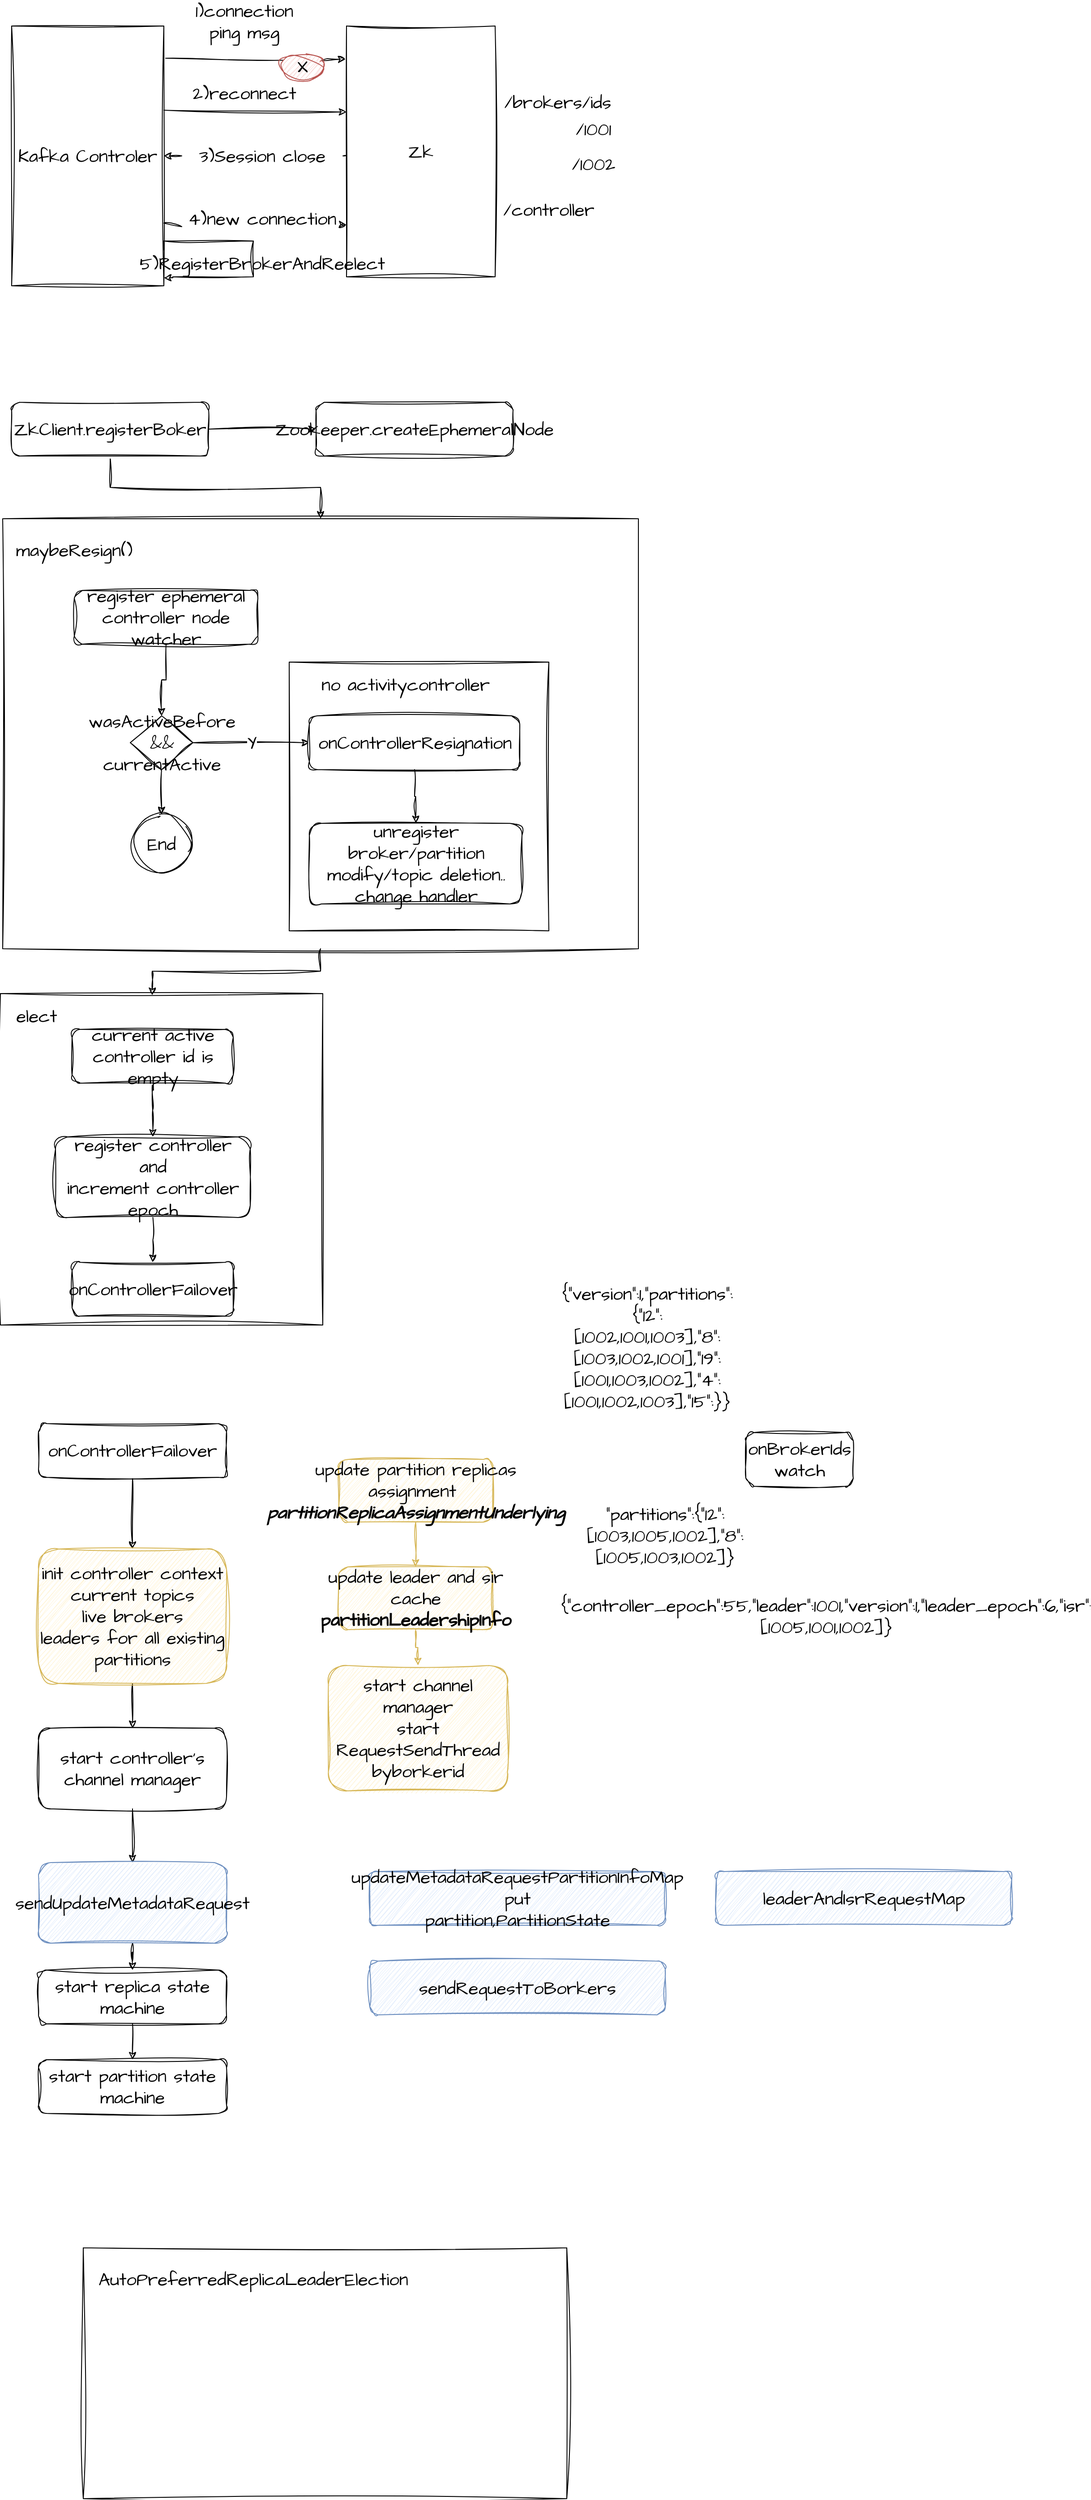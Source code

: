 <mxfile version="20.8.20" type="github">
  <diagram id="C5RBs43oDa-KdzZeNtuy" name="Page-1">
    <mxGraphModel dx="1021" dy="725" grid="1" gridSize="10" guides="1" tooltips="1" connect="1" arrows="1" fold="1" page="1" pageScale="1" pageWidth="827" pageHeight="1169" math="0" shadow="0">
      <root>
        <mxCell id="WIyWlLk6GJQsqaUBKTNV-0" />
        <mxCell id="WIyWlLk6GJQsqaUBKTNV-1" parent="WIyWlLk6GJQsqaUBKTNV-0" />
        <mxCell id="egi0bB2MHMF-HuieAXsn-64" value="" style="rounded=0;whiteSpace=wrap;html=1;sketch=1;hachureGap=4;jiggle=2;curveFitting=1;fontFamily=Architects Daughter;fontSource=https%3A%2F%2Ffonts.googleapis.com%2Fcss%3Ffamily%3DArchitects%2BDaughter;fontSize=20;" parent="WIyWlLk6GJQsqaUBKTNV-1" vertex="1">
          <mxGeometry x="27.5" y="1250" width="360" height="370" as="geometry" />
        </mxCell>
        <mxCell id="egi0bB2MHMF-HuieAXsn-65" style="edgeStyle=orthogonalEdgeStyle;rounded=0;sketch=1;hachureGap=4;jiggle=2;curveFitting=1;orthogonalLoop=1;jettySize=auto;html=1;entryX=0.471;entryY=0.005;entryDx=0;entryDy=0;entryPerimeter=0;fontFamily=Architects Daughter;fontSource=https%3A%2F%2Ffonts.googleapis.com%2Fcss%3Ffamily%3DArchitects%2BDaughter;fontSize=16;" parent="WIyWlLk6GJQsqaUBKTNV-1" source="egi0bB2MHMF-HuieAXsn-49" target="egi0bB2MHMF-HuieAXsn-64" edge="1">
          <mxGeometry relative="1" as="geometry" />
        </mxCell>
        <mxCell id="egi0bB2MHMF-HuieAXsn-49" value="" style="rounded=0;whiteSpace=wrap;html=1;sketch=1;hachureGap=4;jiggle=2;curveFitting=1;fontFamily=Architects Daughter;fontSource=https%3A%2F%2Ffonts.googleapis.com%2Fcss%3Ffamily%3DArchitects%2BDaughter;fontSize=20;" parent="WIyWlLk6GJQsqaUBKTNV-1" vertex="1">
          <mxGeometry x="30" y="720" width="710" height="480" as="geometry" />
        </mxCell>
        <mxCell id="egi0bB2MHMF-HuieAXsn-43" value="" style="rounded=0;whiteSpace=wrap;html=1;sketch=1;hachureGap=4;jiggle=2;curveFitting=1;fontFamily=Architects Daughter;fontSource=https%3A%2F%2Ffonts.googleapis.com%2Fcss%3Ffamily%3DArchitects%2BDaughter;fontSize=20;" parent="WIyWlLk6GJQsqaUBKTNV-1" vertex="1">
          <mxGeometry x="350" y="880" width="290" height="300" as="geometry" />
        </mxCell>
        <mxCell id="egi0bB2MHMF-HuieAXsn-0" value="Kafka Controler" style="rounded=0;whiteSpace=wrap;html=1;sketch=1;hachureGap=4;jiggle=2;curveFitting=1;fontFamily=Architects Daughter;fontSource=https%3A%2F%2Ffonts.googleapis.com%2Fcss%3Ffamily%3DArchitects%2BDaughter;fontSize=20;" parent="WIyWlLk6GJQsqaUBKTNV-1" vertex="1">
          <mxGeometry x="40" y="170" width="170" height="290" as="geometry" />
        </mxCell>
        <mxCell id="egi0bB2MHMF-HuieAXsn-1" value="Zk" style="rounded=0;whiteSpace=wrap;html=1;sketch=1;hachureGap=4;jiggle=2;curveFitting=1;fontFamily=Architects Daughter;fontSource=https%3A%2F%2Ffonts.googleapis.com%2Fcss%3Ffamily%3DArchitects%2BDaughter;fontSize=20;" parent="WIyWlLk6GJQsqaUBKTNV-1" vertex="1">
          <mxGeometry x="414" y="170" width="166" height="280" as="geometry" />
        </mxCell>
        <mxCell id="egi0bB2MHMF-HuieAXsn-2" value="" style="endArrow=classic;html=1;rounded=0;sketch=1;hachureGap=4;jiggle=2;curveFitting=1;fontFamily=Architects Daughter;fontSource=https%3A%2F%2Ffonts.googleapis.com%2Fcss%3Ffamily%3DArchitects%2BDaughter;fontSize=16;entryX=-0.006;entryY=0.132;entryDx=0;entryDy=0;exitX=1;exitY=0.25;exitDx=0;exitDy=0;startArrow=none;entryPerimeter=0;" parent="WIyWlLk6GJQsqaUBKTNV-1" source="egi0bB2MHMF-HuieAXsn-4" target="egi0bB2MHMF-HuieAXsn-1" edge="1">
          <mxGeometry width="50" height="50" relative="1" as="geometry">
            <mxPoint x="230" y="210" as="sourcePoint" />
            <mxPoint x="280" y="160" as="targetPoint" />
          </mxGeometry>
        </mxCell>
        <mxCell id="egi0bB2MHMF-HuieAXsn-3" value="1)connection&lt;br&gt;ping msg" style="text;html=1;strokeColor=none;fillColor=none;align=center;verticalAlign=middle;whiteSpace=wrap;rounded=0;fontSize=20;fontFamily=Architects Daughter;" parent="WIyWlLk6GJQsqaUBKTNV-1" vertex="1">
          <mxGeometry x="270" y="150" width="60" height="30" as="geometry" />
        </mxCell>
        <mxCell id="egi0bB2MHMF-HuieAXsn-5" value="" style="endArrow=none;html=1;rounded=0;sketch=1;hachureGap=4;jiggle=2;curveFitting=1;fontFamily=Architects Daughter;fontSource=https%3A%2F%2Ffonts.googleapis.com%2Fcss%3Ffamily%3DArchitects%2BDaughter;fontSize=16;entryX=0;entryY=0.25;entryDx=0;entryDy=0;exitX=1.012;exitY=0.124;exitDx=0;exitDy=0;exitPerimeter=0;" parent="WIyWlLk6GJQsqaUBKTNV-1" source="egi0bB2MHMF-HuieAXsn-0" target="egi0bB2MHMF-HuieAXsn-4" edge="1">
          <mxGeometry width="50" height="50" relative="1" as="geometry">
            <mxPoint x="210" y="243" as="sourcePoint" />
            <mxPoint x="414" y="205" as="targetPoint" />
          </mxGeometry>
        </mxCell>
        <mxCell id="egi0bB2MHMF-HuieAXsn-4" value="X" style="ellipse;whiteSpace=wrap;html=1;sketch=1;hachureGap=4;jiggle=2;curveFitting=1;fontFamily=Architects Daughter;fontSource=https%3A%2F%2Ffonts.googleapis.com%2Fcss%3Ffamily%3DArchitects%2BDaughter;fontSize=20;fillColor=#f8cecc;strokeColor=#b85450;" parent="WIyWlLk6GJQsqaUBKTNV-1" vertex="1">
          <mxGeometry x="340" y="200" width="50" height="30" as="geometry" />
        </mxCell>
        <mxCell id="egi0bB2MHMF-HuieAXsn-8" value="" style="endArrow=classic;html=1;rounded=0;sketch=1;hachureGap=4;jiggle=2;curveFitting=1;fontFamily=Architects Daughter;fontSource=https%3A%2F%2Ffonts.googleapis.com%2Fcss%3Ffamily%3DArchitects%2BDaughter;fontSize=16;entryX=0;entryY=0.8;entryDx=0;entryDy=0;entryPerimeter=0;" parent="WIyWlLk6GJQsqaUBKTNV-1" edge="1">
          <mxGeometry width="50" height="50" relative="1" as="geometry">
            <mxPoint x="210" y="264" as="sourcePoint" />
            <mxPoint x="414" y="266" as="targetPoint" />
          </mxGeometry>
        </mxCell>
        <mxCell id="egi0bB2MHMF-HuieAXsn-9" value="2)reconnect" style="text;html=1;strokeColor=none;fillColor=none;align=center;verticalAlign=middle;whiteSpace=wrap;rounded=0;fontSize=20;fontFamily=Architects Daughter;" parent="WIyWlLk6GJQsqaUBKTNV-1" vertex="1">
          <mxGeometry x="270" y="230" width="60" height="30" as="geometry" />
        </mxCell>
        <mxCell id="egi0bB2MHMF-HuieAXsn-10" value="" style="endArrow=classic;html=1;rounded=0;sketch=1;hachureGap=4;jiggle=2;curveFitting=1;fontFamily=Architects Daughter;fontSource=https%3A%2F%2Ffonts.googleapis.com%2Fcss%3Ffamily%3DArchitects%2BDaughter;fontSize=16;entryX=1;entryY=0.5;entryDx=0;entryDy=0;startArrow=none;" parent="WIyWlLk6GJQsqaUBKTNV-1" source="egi0bB2MHMF-HuieAXsn-7" target="egi0bB2MHMF-HuieAXsn-0" edge="1">
          <mxGeometry width="50" height="50" relative="1" as="geometry">
            <mxPoint x="414" y="314.5" as="sourcePoint" />
            <mxPoint x="334" y="314.5" as="targetPoint" />
          </mxGeometry>
        </mxCell>
        <mxCell id="egi0bB2MHMF-HuieAXsn-13" value="" style="endArrow=classic;html=1;rounded=0;sketch=1;hachureGap=4;jiggle=2;curveFitting=1;fontFamily=Architects Daughter;fontSource=https%3A%2F%2Ffonts.googleapis.com%2Fcss%3Ffamily%3DArchitects%2BDaughter;fontSize=16;entryX=0;entryY=0.8;entryDx=0;entryDy=0;entryPerimeter=0;startArrow=none;" parent="WIyWlLk6GJQsqaUBKTNV-1" source="egi0bB2MHMF-HuieAXsn-15" edge="1">
          <mxGeometry width="50" height="50" relative="1" as="geometry">
            <mxPoint x="210" y="390" as="sourcePoint" />
            <mxPoint x="414" y="392" as="targetPoint" />
          </mxGeometry>
        </mxCell>
        <mxCell id="egi0bB2MHMF-HuieAXsn-14" value="" style="endArrow=none;html=1;rounded=0;sketch=1;hachureGap=4;jiggle=2;curveFitting=1;fontFamily=Architects Daughter;fontSource=https%3A%2F%2Ffonts.googleapis.com%2Fcss%3Ffamily%3DArchitects%2BDaughter;fontSize=16;entryX=1;entryY=0.5;entryDx=0;entryDy=0;" parent="WIyWlLk6GJQsqaUBKTNV-1" target="egi0bB2MHMF-HuieAXsn-7" edge="1">
          <mxGeometry width="50" height="50" relative="1" as="geometry">
            <mxPoint x="414" y="314.5" as="sourcePoint" />
            <mxPoint x="210" y="315" as="targetPoint" />
          </mxGeometry>
        </mxCell>
        <mxCell id="egi0bB2MHMF-HuieAXsn-7" value="3)Session&amp;nbsp;close" style="text;html=1;strokeColor=none;fillColor=none;align=center;verticalAlign=middle;whiteSpace=wrap;rounded=0;fontSize=20;fontFamily=Architects Daughter;" parent="WIyWlLk6GJQsqaUBKTNV-1" vertex="1">
          <mxGeometry x="230" y="300" width="180" height="30" as="geometry" />
        </mxCell>
        <mxCell id="egi0bB2MHMF-HuieAXsn-16" value="" style="endArrow=none;html=1;rounded=0;sketch=1;hachureGap=4;jiggle=2;curveFitting=1;fontFamily=Architects Daughter;fontSource=https%3A%2F%2Ffonts.googleapis.com%2Fcss%3Ffamily%3DArchitects%2BDaughter;fontSize=16;entryX=0;entryY=0.8;entryDx=0;entryDy=0;entryPerimeter=0;" parent="WIyWlLk6GJQsqaUBKTNV-1" target="egi0bB2MHMF-HuieAXsn-15" edge="1">
          <mxGeometry width="50" height="50" relative="1" as="geometry">
            <mxPoint x="210" y="390" as="sourcePoint" />
            <mxPoint x="414" y="392" as="targetPoint" />
          </mxGeometry>
        </mxCell>
        <mxCell id="egi0bB2MHMF-HuieAXsn-15" value="4)new connection" style="text;html=1;strokeColor=none;fillColor=none;align=center;verticalAlign=middle;whiteSpace=wrap;rounded=0;fontSize=20;fontFamily=Architects Daughter;" parent="WIyWlLk6GJQsqaUBKTNV-1" vertex="1">
          <mxGeometry x="230" y="370" width="180" height="30" as="geometry" />
        </mxCell>
        <mxCell id="egi0bB2MHMF-HuieAXsn-17" value="" style="endArrow=classic;html=1;rounded=0;sketch=1;hachureGap=4;jiggle=2;curveFitting=1;fontFamily=Architects Daughter;fontSource=https%3A%2F%2Ffonts.googleapis.com%2Fcss%3Ffamily%3DArchitects%2BDaughter;fontSize=16;edgeStyle=orthogonalEdgeStyle;entryX=1;entryY=0.969;entryDx=0;entryDy=0;entryPerimeter=0;" parent="WIyWlLk6GJQsqaUBKTNV-1" target="egi0bB2MHMF-HuieAXsn-0" edge="1">
          <mxGeometry width="50" height="50" relative="1" as="geometry">
            <mxPoint x="210" y="420" as="sourcePoint" />
            <mxPoint x="220" y="470" as="targetPoint" />
            <Array as="points">
              <mxPoint x="210" y="410" />
              <mxPoint x="310" y="410" />
              <mxPoint x="310" y="450" />
              <mxPoint x="220" y="450" />
              <mxPoint x="220" y="451" />
            </Array>
          </mxGeometry>
        </mxCell>
        <mxCell id="egi0bB2MHMF-HuieAXsn-18" value="5)RegisterBrokerAndReelect" style="text;html=1;strokeColor=none;fillColor=none;align=center;verticalAlign=middle;whiteSpace=wrap;rounded=0;fontSize=20;fontFamily=Architects Daughter;" parent="WIyWlLk6GJQsqaUBKTNV-1" vertex="1">
          <mxGeometry x="230" y="420" width="180" height="30" as="geometry" />
        </mxCell>
        <mxCell id="egi0bB2MHMF-HuieAXsn-19" value="/brokers/ids" style="text;html=1;strokeColor=none;fillColor=none;align=center;verticalAlign=middle;whiteSpace=wrap;rounded=0;fontSize=20;fontFamily=Architects Daughter;" parent="WIyWlLk6GJQsqaUBKTNV-1" vertex="1">
          <mxGeometry x="620" y="240" width="60" height="30" as="geometry" />
        </mxCell>
        <mxCell id="egi0bB2MHMF-HuieAXsn-20" value="/controller" style="text;html=1;strokeColor=none;fillColor=none;align=center;verticalAlign=middle;whiteSpace=wrap;rounded=0;fontSize=20;fontFamily=Architects Daughter;" parent="WIyWlLk6GJQsqaUBKTNV-1" vertex="1">
          <mxGeometry x="610" y="360" width="60" height="30" as="geometry" />
        </mxCell>
        <mxCell id="egi0bB2MHMF-HuieAXsn-21" value="/1001" style="text;html=1;strokeColor=none;fillColor=none;align=center;verticalAlign=middle;whiteSpace=wrap;rounded=0;fontSize=20;fontFamily=Architects Daughter;" parent="WIyWlLk6GJQsqaUBKTNV-1" vertex="1">
          <mxGeometry x="660" y="270" width="60" height="30" as="geometry" />
        </mxCell>
        <mxCell id="egi0bB2MHMF-HuieAXsn-22" value="/1002" style="text;html=1;strokeColor=none;fillColor=none;align=center;verticalAlign=middle;whiteSpace=wrap;rounded=0;fontSize=20;fontFamily=Architects Daughter;" parent="WIyWlLk6GJQsqaUBKTNV-1" vertex="1">
          <mxGeometry x="660" y="309" width="60" height="30" as="geometry" />
        </mxCell>
        <mxCell id="egi0bB2MHMF-HuieAXsn-25" style="edgeStyle=orthogonalEdgeStyle;rounded=0;sketch=1;hachureGap=4;jiggle=2;curveFitting=1;orthogonalLoop=1;jettySize=auto;html=1;entryX=0;entryY=0.5;entryDx=0;entryDy=0;fontFamily=Architects Daughter;fontSource=https%3A%2F%2Ffonts.googleapis.com%2Fcss%3Ffamily%3DArchitects%2BDaughter;fontSize=16;" parent="WIyWlLk6GJQsqaUBKTNV-1" source="egi0bB2MHMF-HuieAXsn-23" target="egi0bB2MHMF-HuieAXsn-24" edge="1">
          <mxGeometry relative="1" as="geometry" />
        </mxCell>
        <mxCell id="egi0bB2MHMF-HuieAXsn-66" style="edgeStyle=orthogonalEdgeStyle;rounded=0;sketch=1;hachureGap=4;jiggle=2;curveFitting=1;orthogonalLoop=1;jettySize=auto;html=1;entryX=0.5;entryY=0;entryDx=0;entryDy=0;fontFamily=Architects Daughter;fontSource=https%3A%2F%2Ffonts.googleapis.com%2Fcss%3Ffamily%3DArchitects%2BDaughter;fontSize=16;" parent="WIyWlLk6GJQsqaUBKTNV-1" source="egi0bB2MHMF-HuieAXsn-23" target="egi0bB2MHMF-HuieAXsn-49" edge="1">
          <mxGeometry relative="1" as="geometry" />
        </mxCell>
        <mxCell id="egi0bB2MHMF-HuieAXsn-23" value="ZkClient.registerBoker" style="rounded=1;whiteSpace=wrap;html=1;sketch=1;hachureGap=4;jiggle=2;curveFitting=1;fontFamily=Architects Daughter;fontSource=https%3A%2F%2Ffonts.googleapis.com%2Fcss%3Ffamily%3DArchitects%2BDaughter;fontSize=20;" parent="WIyWlLk6GJQsqaUBKTNV-1" vertex="1">
          <mxGeometry x="40" y="590" width="220" height="60" as="geometry" />
        </mxCell>
        <mxCell id="egi0bB2MHMF-HuieAXsn-24" value="Zookeeper.createEphemeralNode" style="rounded=1;whiteSpace=wrap;html=1;sketch=1;hachureGap=4;jiggle=2;curveFitting=1;fontFamily=Architects Daughter;fontSource=https%3A%2F%2Ffonts.googleapis.com%2Fcss%3Ffamily%3DArchitects%2BDaughter;fontSize=20;" parent="WIyWlLk6GJQsqaUBKTNV-1" vertex="1">
          <mxGeometry x="380" y="590" width="220" height="60" as="geometry" />
        </mxCell>
        <mxCell id="egi0bB2MHMF-HuieAXsn-28" value="maybeResign()" style="text;html=1;strokeColor=none;fillColor=none;align=center;verticalAlign=middle;whiteSpace=wrap;rounded=0;fontSize=20;fontFamily=Architects Daughter;" parent="WIyWlLk6GJQsqaUBKTNV-1" vertex="1">
          <mxGeometry x="80" y="740" width="60" height="30" as="geometry" />
        </mxCell>
        <mxCell id="egi0bB2MHMF-HuieAXsn-50" style="edgeStyle=orthogonalEdgeStyle;rounded=0;sketch=1;hachureGap=4;jiggle=2;curveFitting=1;orthogonalLoop=1;jettySize=auto;html=1;entryX=0.5;entryY=0;entryDx=0;entryDy=0;fontFamily=Architects Daughter;fontSource=https%3A%2F%2Ffonts.googleapis.com%2Fcss%3Ffamily%3DArchitects%2BDaughter;fontSize=16;" parent="WIyWlLk6GJQsqaUBKTNV-1" source="egi0bB2MHMF-HuieAXsn-32" target="egi0bB2MHMF-HuieAXsn-34" edge="1">
          <mxGeometry relative="1" as="geometry" />
        </mxCell>
        <mxCell id="egi0bB2MHMF-HuieAXsn-32" value="register ephemeral controller node&lt;br&gt;watcher" style="rounded=1;whiteSpace=wrap;html=1;sketch=1;hachureGap=4;jiggle=2;curveFitting=1;fontFamily=Architects Daughter;fontSource=https%3A%2F%2Ffonts.googleapis.com%2Fcss%3Ffamily%3DArchitects%2BDaughter;fontSize=20;" parent="WIyWlLk6GJQsqaUBKTNV-1" vertex="1">
          <mxGeometry x="110" y="800" width="205" height="60" as="geometry" />
        </mxCell>
        <mxCell id="egi0bB2MHMF-HuieAXsn-37" style="edgeStyle=orthogonalEdgeStyle;rounded=0;sketch=1;hachureGap=4;jiggle=2;curveFitting=1;orthogonalLoop=1;jettySize=auto;html=1;fontFamily=Architects Daughter;fontSource=https%3A%2F%2Ffonts.googleapis.com%2Fcss%3Ffamily%3DArchitects%2BDaughter;fontSize=16;" parent="WIyWlLk6GJQsqaUBKTNV-1" source="egi0bB2MHMF-HuieAXsn-34" target="egi0bB2MHMF-HuieAXsn-36" edge="1">
          <mxGeometry relative="1" as="geometry" />
        </mxCell>
        <mxCell id="egi0bB2MHMF-HuieAXsn-38" value="Y" style="edgeLabel;html=1;align=center;verticalAlign=middle;resizable=0;points=[];fontSize=20;fontFamily=Architects Daughter;" parent="egi0bB2MHMF-HuieAXsn-37" vertex="1" connectable="0">
          <mxGeometry x="-0.008" relative="1" as="geometry">
            <mxPoint x="1" as="offset" />
          </mxGeometry>
        </mxCell>
        <mxCell id="egi0bB2MHMF-HuieAXsn-47" style="edgeStyle=orthogonalEdgeStyle;rounded=0;sketch=1;hachureGap=4;jiggle=2;curveFitting=1;orthogonalLoop=1;jettySize=auto;html=1;entryX=0.5;entryY=0;entryDx=0;entryDy=0;fontFamily=Architects Daughter;fontSource=https%3A%2F%2Ffonts.googleapis.com%2Fcss%3Ffamily%3DArchitects%2BDaughter;fontSize=16;" parent="WIyWlLk6GJQsqaUBKTNV-1" source="egi0bB2MHMF-HuieAXsn-34" target="egi0bB2MHMF-HuieAXsn-46" edge="1">
          <mxGeometry relative="1" as="geometry" />
        </mxCell>
        <mxCell id="egi0bB2MHMF-HuieAXsn-34" value="wasActiveBefore&lt;br&gt;&amp;amp;&amp;amp;&lt;br&gt;currentActive" style="rhombus;whiteSpace=wrap;html=1;sketch=1;hachureGap=4;jiggle=2;curveFitting=1;fontFamily=Architects Daughter;fontSource=https%3A%2F%2Ffonts.googleapis.com%2Fcss%3Ffamily%3DArchitects%2BDaughter;fontSize=20;" parent="WIyWlLk6GJQsqaUBKTNV-1" vertex="1">
          <mxGeometry x="172.5" y="940" width="70" height="60" as="geometry" />
        </mxCell>
        <mxCell id="egi0bB2MHMF-HuieAXsn-45" value="" style="edgeStyle=orthogonalEdgeStyle;rounded=0;sketch=1;hachureGap=4;jiggle=2;curveFitting=1;orthogonalLoop=1;jettySize=auto;html=1;fontFamily=Architects Daughter;fontSource=https%3A%2F%2Ffonts.googleapis.com%2Fcss%3Ffamily%3DArchitects%2BDaughter;fontSize=16;" parent="WIyWlLk6GJQsqaUBKTNV-1" source="egi0bB2MHMF-HuieAXsn-36" target="egi0bB2MHMF-HuieAXsn-39" edge="1">
          <mxGeometry relative="1" as="geometry" />
        </mxCell>
        <mxCell id="egi0bB2MHMF-HuieAXsn-36" value="onControllerResignation" style="rounded=1;whiteSpace=wrap;html=1;sketch=1;hachureGap=4;jiggle=2;curveFitting=1;fontFamily=Architects Daughter;fontSource=https%3A%2F%2Ffonts.googleapis.com%2Fcss%3Ffamily%3DArchitects%2BDaughter;fontSize=20;" parent="WIyWlLk6GJQsqaUBKTNV-1" vertex="1">
          <mxGeometry x="372.5" y="940" width="235" height="60" as="geometry" />
        </mxCell>
        <mxCell id="egi0bB2MHMF-HuieAXsn-39" value="unregister broker/partition modify/topic deletion.. change handler" style="rounded=1;whiteSpace=wrap;html=1;sketch=1;hachureGap=4;jiggle=2;curveFitting=1;fontFamily=Architects Daughter;fontSource=https%3A%2F%2Ffonts.googleapis.com%2Fcss%3Ffamily%3DArchitects%2BDaughter;fontSize=20;" parent="WIyWlLk6GJQsqaUBKTNV-1" vertex="1">
          <mxGeometry x="372.5" y="1060" width="237.5" height="90" as="geometry" />
        </mxCell>
        <mxCell id="egi0bB2MHMF-HuieAXsn-40" value="no activitycontroller" style="text;html=1;strokeColor=none;fillColor=none;align=center;verticalAlign=middle;whiteSpace=wrap;rounded=0;fontSize=20;fontFamily=Architects Daughter;" parent="WIyWlLk6GJQsqaUBKTNV-1" vertex="1">
          <mxGeometry x="370" y="890" width="220" height="30" as="geometry" />
        </mxCell>
        <mxCell id="egi0bB2MHMF-HuieAXsn-46" value="End" style="ellipse;whiteSpace=wrap;html=1;aspect=fixed;sketch=1;hachureGap=4;jiggle=2;curveFitting=1;fontFamily=Architects Daughter;fontSource=https%3A%2F%2Ffonts.googleapis.com%2Fcss%3Ffamily%3DArchitects%2BDaughter;fontSize=20;" parent="WIyWlLk6GJQsqaUBKTNV-1" vertex="1">
          <mxGeometry x="175" y="1050" width="65" height="65" as="geometry" />
        </mxCell>
        <mxCell id="egi0bB2MHMF-HuieAXsn-61" value="" style="edgeStyle=orthogonalEdgeStyle;rounded=0;sketch=1;hachureGap=4;jiggle=2;curveFitting=1;orthogonalLoop=1;jettySize=auto;html=1;fontFamily=Architects Daughter;fontSource=https%3A%2F%2Ffonts.googleapis.com%2Fcss%3Ffamily%3DArchitects%2BDaughter;fontSize=16;" parent="WIyWlLk6GJQsqaUBKTNV-1" source="egi0bB2MHMF-HuieAXsn-51" target="egi0bB2MHMF-HuieAXsn-59" edge="1">
          <mxGeometry relative="1" as="geometry" />
        </mxCell>
        <mxCell id="egi0bB2MHMF-HuieAXsn-51" value="current active controller id is empty" style="rounded=1;whiteSpace=wrap;html=1;sketch=1;hachureGap=4;jiggle=2;curveFitting=1;fontFamily=Architects Daughter;fontSource=https%3A%2F%2Ffonts.googleapis.com%2Fcss%3Ffamily%3DArchitects%2BDaughter;fontSize=20;" parent="WIyWlLk6GJQsqaUBKTNV-1" vertex="1">
          <mxGeometry x="107.5" y="1290" width="180" height="60" as="geometry" />
        </mxCell>
        <mxCell id="egi0bB2MHMF-HuieAXsn-63" value="" style="edgeStyle=orthogonalEdgeStyle;rounded=0;sketch=1;hachureGap=4;jiggle=2;curveFitting=1;orthogonalLoop=1;jettySize=auto;html=1;fontFamily=Architects Daughter;fontSource=https%3A%2F%2Ffonts.googleapis.com%2Fcss%3Ffamily%3DArchitects%2BDaughter;fontSize=16;" parent="WIyWlLk6GJQsqaUBKTNV-1" source="egi0bB2MHMF-HuieAXsn-59" target="egi0bB2MHMF-HuieAXsn-62" edge="1">
          <mxGeometry relative="1" as="geometry" />
        </mxCell>
        <mxCell id="egi0bB2MHMF-HuieAXsn-59" value="register controller&lt;br&gt;and&lt;br&gt;increment controller epoch" style="rounded=1;whiteSpace=wrap;html=1;sketch=1;hachureGap=4;jiggle=2;curveFitting=1;fontFamily=Architects Daughter;fontSource=https%3A%2F%2Ffonts.googleapis.com%2Fcss%3Ffamily%3DArchitects%2BDaughter;fontSize=20;" parent="WIyWlLk6GJQsqaUBKTNV-1" vertex="1">
          <mxGeometry x="89" y="1410" width="217.5" height="90" as="geometry" />
        </mxCell>
        <mxCell id="egi0bB2MHMF-HuieAXsn-60" value="elect" style="text;html=1;strokeColor=none;fillColor=none;align=center;verticalAlign=middle;whiteSpace=wrap;rounded=0;fontSize=20;fontFamily=Architects Daughter;" parent="WIyWlLk6GJQsqaUBKTNV-1" vertex="1">
          <mxGeometry x="37.5" y="1260" width="60" height="30" as="geometry" />
        </mxCell>
        <mxCell id="egi0bB2MHMF-HuieAXsn-62" value="onControllerFailover" style="rounded=1;whiteSpace=wrap;html=1;sketch=1;hachureGap=4;jiggle=2;curveFitting=1;fontFamily=Architects Daughter;fontSource=https%3A%2F%2Ffonts.googleapis.com%2Fcss%3Ffamily%3DArchitects%2BDaughter;fontSize=20;" parent="WIyWlLk6GJQsqaUBKTNV-1" vertex="1">
          <mxGeometry x="107.5" y="1550" width="180" height="60" as="geometry" />
        </mxCell>
        <mxCell id="egi0bB2MHMF-HuieAXsn-67" value="onBrokerIds watch" style="rounded=1;whiteSpace=wrap;html=1;sketch=1;hachureGap=4;jiggle=2;curveFitting=1;fontFamily=Architects Daughter;fontSource=https%3A%2F%2Ffonts.googleapis.com%2Fcss%3Ffamily%3DArchitects%2BDaughter;fontSize=20;" parent="WIyWlLk6GJQsqaUBKTNV-1" vertex="1">
          <mxGeometry x="860" y="1740" width="120" height="60" as="geometry" />
        </mxCell>
        <mxCell id="egi0bB2MHMF-HuieAXsn-74" value="" style="edgeStyle=orthogonalEdgeStyle;rounded=0;sketch=1;hachureGap=4;jiggle=2;curveFitting=1;orthogonalLoop=1;jettySize=auto;html=1;fontFamily=Architects Daughter;fontSource=https%3A%2F%2Ffonts.googleapis.com%2Fcss%3Ffamily%3DArchitects%2BDaughter;fontSize=16;" parent="WIyWlLk6GJQsqaUBKTNV-1" source="egi0bB2MHMF-HuieAXsn-68" target="egi0bB2MHMF-HuieAXsn-70" edge="1">
          <mxGeometry relative="1" as="geometry" />
        </mxCell>
        <mxCell id="egi0bB2MHMF-HuieAXsn-68" value="onControllerFailover" style="rounded=1;whiteSpace=wrap;html=1;sketch=1;hachureGap=4;jiggle=2;curveFitting=1;fontFamily=Architects Daughter;fontSource=https%3A%2F%2Ffonts.googleapis.com%2Fcss%3Ffamily%3DArchitects%2BDaughter;fontSize=20;" parent="WIyWlLk6GJQsqaUBKTNV-1" vertex="1">
          <mxGeometry x="70" y="1730" width="210" height="60" as="geometry" />
        </mxCell>
        <mxCell id="egi0bB2MHMF-HuieAXsn-75" value="" style="edgeStyle=orthogonalEdgeStyle;rounded=0;sketch=1;hachureGap=4;jiggle=2;curveFitting=1;orthogonalLoop=1;jettySize=auto;html=1;fontFamily=Architects Daughter;fontSource=https%3A%2F%2Ffonts.googleapis.com%2Fcss%3Ffamily%3DArchitects%2BDaughter;fontSize=16;" parent="WIyWlLk6GJQsqaUBKTNV-1" source="egi0bB2MHMF-HuieAXsn-70" target="egi0bB2MHMF-HuieAXsn-71" edge="1">
          <mxGeometry relative="1" as="geometry" />
        </mxCell>
        <mxCell id="egi0bB2MHMF-HuieAXsn-70" value="init controller context&lt;br&gt;current topics&lt;br&gt;live brokers&lt;br&gt;leaders for all existing partitions" style="rounded=1;whiteSpace=wrap;html=1;sketch=1;hachureGap=4;jiggle=2;curveFitting=1;fontFamily=Architects Daughter;fontSource=https%3A%2F%2Ffonts.googleapis.com%2Fcss%3Ffamily%3DArchitects%2BDaughter;fontSize=20;fillColor=#fff2cc;strokeColor=#d6b656;" parent="WIyWlLk6GJQsqaUBKTNV-1" vertex="1">
          <mxGeometry x="70" y="1870" width="210" height="150" as="geometry" />
        </mxCell>
        <mxCell id="99QEyxdu7fudVfjJ10sP-7" value="" style="edgeStyle=orthogonalEdgeStyle;rounded=0;sketch=1;hachureGap=4;jiggle=2;curveFitting=1;orthogonalLoop=1;jettySize=auto;html=1;fontFamily=Architects Daughter;fontSource=https%3A%2F%2Ffonts.googleapis.com%2Fcss%3Ffamily%3DArchitects%2BDaughter;fontSize=16;" edge="1" parent="WIyWlLk6GJQsqaUBKTNV-1" source="egi0bB2MHMF-HuieAXsn-71" target="99QEyxdu7fudVfjJ10sP-6">
          <mxGeometry relative="1" as="geometry" />
        </mxCell>
        <mxCell id="egi0bB2MHMF-HuieAXsn-71" value="start controller&#39;s channel manager" style="rounded=1;whiteSpace=wrap;html=1;sketch=1;hachureGap=4;jiggle=2;curveFitting=1;fontFamily=Architects Daughter;fontSource=https%3A%2F%2Ffonts.googleapis.com%2Fcss%3Ffamily%3DArchitects%2BDaughter;fontSize=20;" parent="WIyWlLk6GJQsqaUBKTNV-1" vertex="1">
          <mxGeometry x="70" y="2070" width="210" height="90" as="geometry" />
        </mxCell>
        <mxCell id="egi0bB2MHMF-HuieAXsn-77" value="" style="edgeStyle=orthogonalEdgeStyle;rounded=0;sketch=1;hachureGap=4;jiggle=2;curveFitting=1;orthogonalLoop=1;jettySize=auto;html=1;fontFamily=Architects Daughter;fontSource=https%3A%2F%2Ffonts.googleapis.com%2Fcss%3Ffamily%3DArchitects%2BDaughter;fontSize=16;" parent="WIyWlLk6GJQsqaUBKTNV-1" source="egi0bB2MHMF-HuieAXsn-72" target="egi0bB2MHMF-HuieAXsn-73" edge="1">
          <mxGeometry relative="1" as="geometry" />
        </mxCell>
        <mxCell id="egi0bB2MHMF-HuieAXsn-72" value="start replica state machine" style="rounded=1;whiteSpace=wrap;html=1;sketch=1;hachureGap=4;jiggle=2;curveFitting=1;fontFamily=Architects Daughter;fontSource=https%3A%2F%2Ffonts.googleapis.com%2Fcss%3Ffamily%3DArchitects%2BDaughter;fontSize=20;" parent="WIyWlLk6GJQsqaUBKTNV-1" vertex="1">
          <mxGeometry x="70" y="2340" width="210" height="60" as="geometry" />
        </mxCell>
        <mxCell id="egi0bB2MHMF-HuieAXsn-73" value="start partition state machine" style="rounded=1;whiteSpace=wrap;html=1;sketch=1;hachureGap=4;jiggle=2;curveFitting=1;fontFamily=Architects Daughter;fontSource=https%3A%2F%2Ffonts.googleapis.com%2Fcss%3Ffamily%3DArchitects%2BDaughter;fontSize=20;" parent="WIyWlLk6GJQsqaUBKTNV-1" vertex="1">
          <mxGeometry x="70" y="2440" width="210" height="60" as="geometry" />
        </mxCell>
        <mxCell id="99QEyxdu7fudVfjJ10sP-11" value="" style="edgeStyle=orthogonalEdgeStyle;rounded=0;sketch=1;hachureGap=4;jiggle=2;curveFitting=1;orthogonalLoop=1;jettySize=auto;html=1;fontFamily=Architects Daughter;fontSource=https%3A%2F%2Ffonts.googleapis.com%2Fcss%3Ffamily%3DArchitects%2BDaughter;fontSize=16;fillColor=#fff2cc;strokeColor=#d6b656;" edge="1" parent="WIyWlLk6GJQsqaUBKTNV-1" source="99QEyxdu7fudVfjJ10sP-0" target="99QEyxdu7fudVfjJ10sP-2">
          <mxGeometry relative="1" as="geometry" />
        </mxCell>
        <mxCell id="99QEyxdu7fudVfjJ10sP-0" value="update partition replicas assignment&amp;nbsp;&lt;br&gt;&lt;b&gt;&lt;i&gt;partitionReplicaAssignmentUnderlying&lt;/i&gt;&lt;/b&gt;" style="rounded=1;whiteSpace=wrap;html=1;sketch=1;hachureGap=4;jiggle=2;curveFitting=1;fontFamily=Architects Daughter;fontSource=https%3A%2F%2Ffonts.googleapis.com%2Fcss%3Ffamily%3DArchitects%2BDaughter;fontSize=20;fillColor=#fff2cc;strokeColor=#d6b656;" vertex="1" parent="WIyWlLk6GJQsqaUBKTNV-1">
          <mxGeometry x="405" y="1770" width="172.5" height="70" as="geometry" />
        </mxCell>
        <mxCell id="99QEyxdu7fudVfjJ10sP-1" value="&quot;partitions&quot;:{&quot;12&quot;:[1003,1005,1002],&quot;8&quot;:[1005,1003,1002]}" style="text;html=1;strokeColor=none;fillColor=none;align=center;verticalAlign=middle;whiteSpace=wrap;rounded=0;fontSize=20;fontFamily=Architects Daughter;" vertex="1" parent="WIyWlLk6GJQsqaUBKTNV-1">
          <mxGeometry x="740" y="1840" width="60" height="30" as="geometry" />
        </mxCell>
        <mxCell id="99QEyxdu7fudVfjJ10sP-12" value="" style="edgeStyle=orthogonalEdgeStyle;rounded=0;sketch=1;hachureGap=4;jiggle=2;curveFitting=1;orthogonalLoop=1;jettySize=auto;html=1;fontFamily=Architects Daughter;fontSource=https%3A%2F%2Ffonts.googleapis.com%2Fcss%3Ffamily%3DArchitects%2BDaughter;fontSize=16;fillColor=#fff2cc;strokeColor=#d6b656;" edge="1" parent="WIyWlLk6GJQsqaUBKTNV-1" source="99QEyxdu7fudVfjJ10sP-2" target="99QEyxdu7fudVfjJ10sP-4">
          <mxGeometry relative="1" as="geometry" />
        </mxCell>
        <mxCell id="99QEyxdu7fudVfjJ10sP-2" value="update leader and sir cache&lt;br&gt;&lt;b&gt;partitionLeadershipInfo&lt;/b&gt;" style="rounded=1;whiteSpace=wrap;html=1;sketch=1;hachureGap=4;jiggle=2;curveFitting=1;fontFamily=Architects Daughter;fontSource=https%3A%2F%2Ffonts.googleapis.com%2Fcss%3Ffamily%3DArchitects%2BDaughter;fontSize=20;fillColor=#fff2cc;strokeColor=#d6b656;" vertex="1" parent="WIyWlLk6GJQsqaUBKTNV-1">
          <mxGeometry x="405" y="1890" width="172.5" height="70" as="geometry" />
        </mxCell>
        <mxCell id="99QEyxdu7fudVfjJ10sP-3" value="{&quot;controller_epoch&quot;:55,&quot;leader&quot;:1001,&quot;version&quot;:1,&quot;leader_epoch&quot;:6,&quot;isr&quot;:[1005,1001,1002]}" style="text;html=1;strokeColor=none;fillColor=none;align=center;verticalAlign=middle;whiteSpace=wrap;rounded=0;fontSize=20;fontFamily=Architects Daughter;" vertex="1" parent="WIyWlLk6GJQsqaUBKTNV-1">
          <mxGeometry x="910" y="1810" width="80" height="270" as="geometry" />
        </mxCell>
        <mxCell id="99QEyxdu7fudVfjJ10sP-4" value="start channel manager&lt;br&gt;start RequestSendThread&lt;br&gt;byborkerid" style="rounded=1;whiteSpace=wrap;html=1;sketch=1;hachureGap=4;jiggle=2;curveFitting=1;fontFamily=Architects Daughter;fontSource=https%3A%2F%2Ffonts.googleapis.com%2Fcss%3Ffamily%3DArchitects%2BDaughter;fontSize=20;fillColor=#fff2cc;strokeColor=#d6b656;" vertex="1" parent="WIyWlLk6GJQsqaUBKTNV-1">
          <mxGeometry x="393.75" y="2000" width="200" height="140" as="geometry" />
        </mxCell>
        <mxCell id="99QEyxdu7fudVfjJ10sP-8" value="" style="edgeStyle=orthogonalEdgeStyle;rounded=0;sketch=1;hachureGap=4;jiggle=2;curveFitting=1;orthogonalLoop=1;jettySize=auto;html=1;fontFamily=Architects Daughter;fontSource=https%3A%2F%2Ffonts.googleapis.com%2Fcss%3Ffamily%3DArchitects%2BDaughter;fontSize=16;" edge="1" parent="WIyWlLk6GJQsqaUBKTNV-1" source="99QEyxdu7fudVfjJ10sP-6" target="egi0bB2MHMF-HuieAXsn-72">
          <mxGeometry relative="1" as="geometry" />
        </mxCell>
        <mxCell id="99QEyxdu7fudVfjJ10sP-6" value="sendUpdateMetadataRequest" style="rounded=1;whiteSpace=wrap;html=1;sketch=1;hachureGap=4;jiggle=2;curveFitting=1;fontFamily=Architects Daughter;fontSource=https%3A%2F%2Ffonts.googleapis.com%2Fcss%3Ffamily%3DArchitects%2BDaughter;fontSize=20;fillColor=#dae8fc;strokeColor=#6c8ebf;" vertex="1" parent="WIyWlLk6GJQsqaUBKTNV-1">
          <mxGeometry x="70" y="2220" width="210" height="90" as="geometry" />
        </mxCell>
        <mxCell id="99QEyxdu7fudVfjJ10sP-9" value="updateMetadataRequestPartitionInfoMap&lt;br&gt;put&lt;br&gt;partition,PartitionState" style="rounded=1;whiteSpace=wrap;html=1;sketch=1;hachureGap=4;jiggle=2;curveFitting=1;fontFamily=Architects Daughter;fontSource=https%3A%2F%2Ffonts.googleapis.com%2Fcss%3Ffamily%3DArchitects%2BDaughter;fontSize=20;fillColor=#dae8fc;strokeColor=#6c8ebf;" vertex="1" parent="WIyWlLk6GJQsqaUBKTNV-1">
          <mxGeometry x="440" y="2230" width="330" height="60" as="geometry" />
        </mxCell>
        <mxCell id="99QEyxdu7fudVfjJ10sP-10" value="sendRequestToBorkers" style="rounded=1;whiteSpace=wrap;html=1;sketch=1;hachureGap=4;jiggle=2;curveFitting=1;fontFamily=Architects Daughter;fontSource=https%3A%2F%2Ffonts.googleapis.com%2Fcss%3Ffamily%3DArchitects%2BDaughter;fontSize=20;fillColor=#dae8fc;strokeColor=#6c8ebf;" vertex="1" parent="WIyWlLk6GJQsqaUBKTNV-1">
          <mxGeometry x="440" y="2330" width="330" height="60" as="geometry" />
        </mxCell>
        <mxCell id="99QEyxdu7fudVfjJ10sP-13" value="leaderAndIsrRequestMap" style="rounded=1;whiteSpace=wrap;html=1;sketch=1;hachureGap=4;jiggle=2;curveFitting=1;fontFamily=Architects Daughter;fontSource=https%3A%2F%2Ffonts.googleapis.com%2Fcss%3Ffamily%3DArchitects%2BDaughter;fontSize=20;fillColor=#dae8fc;strokeColor=#6c8ebf;" vertex="1" parent="WIyWlLk6GJQsqaUBKTNV-1">
          <mxGeometry x="827" y="2230" width="330" height="60" as="geometry" />
        </mxCell>
        <mxCell id="99QEyxdu7fudVfjJ10sP-14" value="" style="rounded=0;whiteSpace=wrap;html=1;sketch=1;hachureGap=4;jiggle=2;curveFitting=1;fontFamily=Architects Daughter;fontSource=https%3A%2F%2Ffonts.googleapis.com%2Fcss%3Ffamily%3DArchitects%2BDaughter;fontSize=20;" vertex="1" parent="WIyWlLk6GJQsqaUBKTNV-1">
          <mxGeometry x="120" y="2650" width="540" height="280" as="geometry" />
        </mxCell>
        <mxCell id="99QEyxdu7fudVfjJ10sP-15" value="AutoPreferredReplicaLeaderElection" style="text;html=1;strokeColor=none;fillColor=none;align=center;verticalAlign=middle;whiteSpace=wrap;rounded=0;fontSize=20;fontFamily=Architects Daughter;" vertex="1" parent="WIyWlLk6GJQsqaUBKTNV-1">
          <mxGeometry x="280" y="2670" width="60" height="30" as="geometry" />
        </mxCell>
        <mxCell id="99QEyxdu7fudVfjJ10sP-16" value="{&quot;version&quot;:1,&quot;partitions&quot;:{&quot;12&quot;:[1002,1001,1003],&quot;8&quot;:[1003,1002,1001],&quot;19&quot;:[1001,1003,1002],&quot;4&quot;:[1001,1002,1003],&quot;15&quot;:}}" style="text;html=1;strokeColor=none;fillColor=none;align=center;verticalAlign=middle;whiteSpace=wrap;rounded=0;fontSize=20;fontFamily=Architects Daughter;" vertex="1" parent="WIyWlLk6GJQsqaUBKTNV-1">
          <mxGeometry x="720" y="1630" width="60" height="30" as="geometry" />
        </mxCell>
      </root>
    </mxGraphModel>
  </diagram>
</mxfile>
